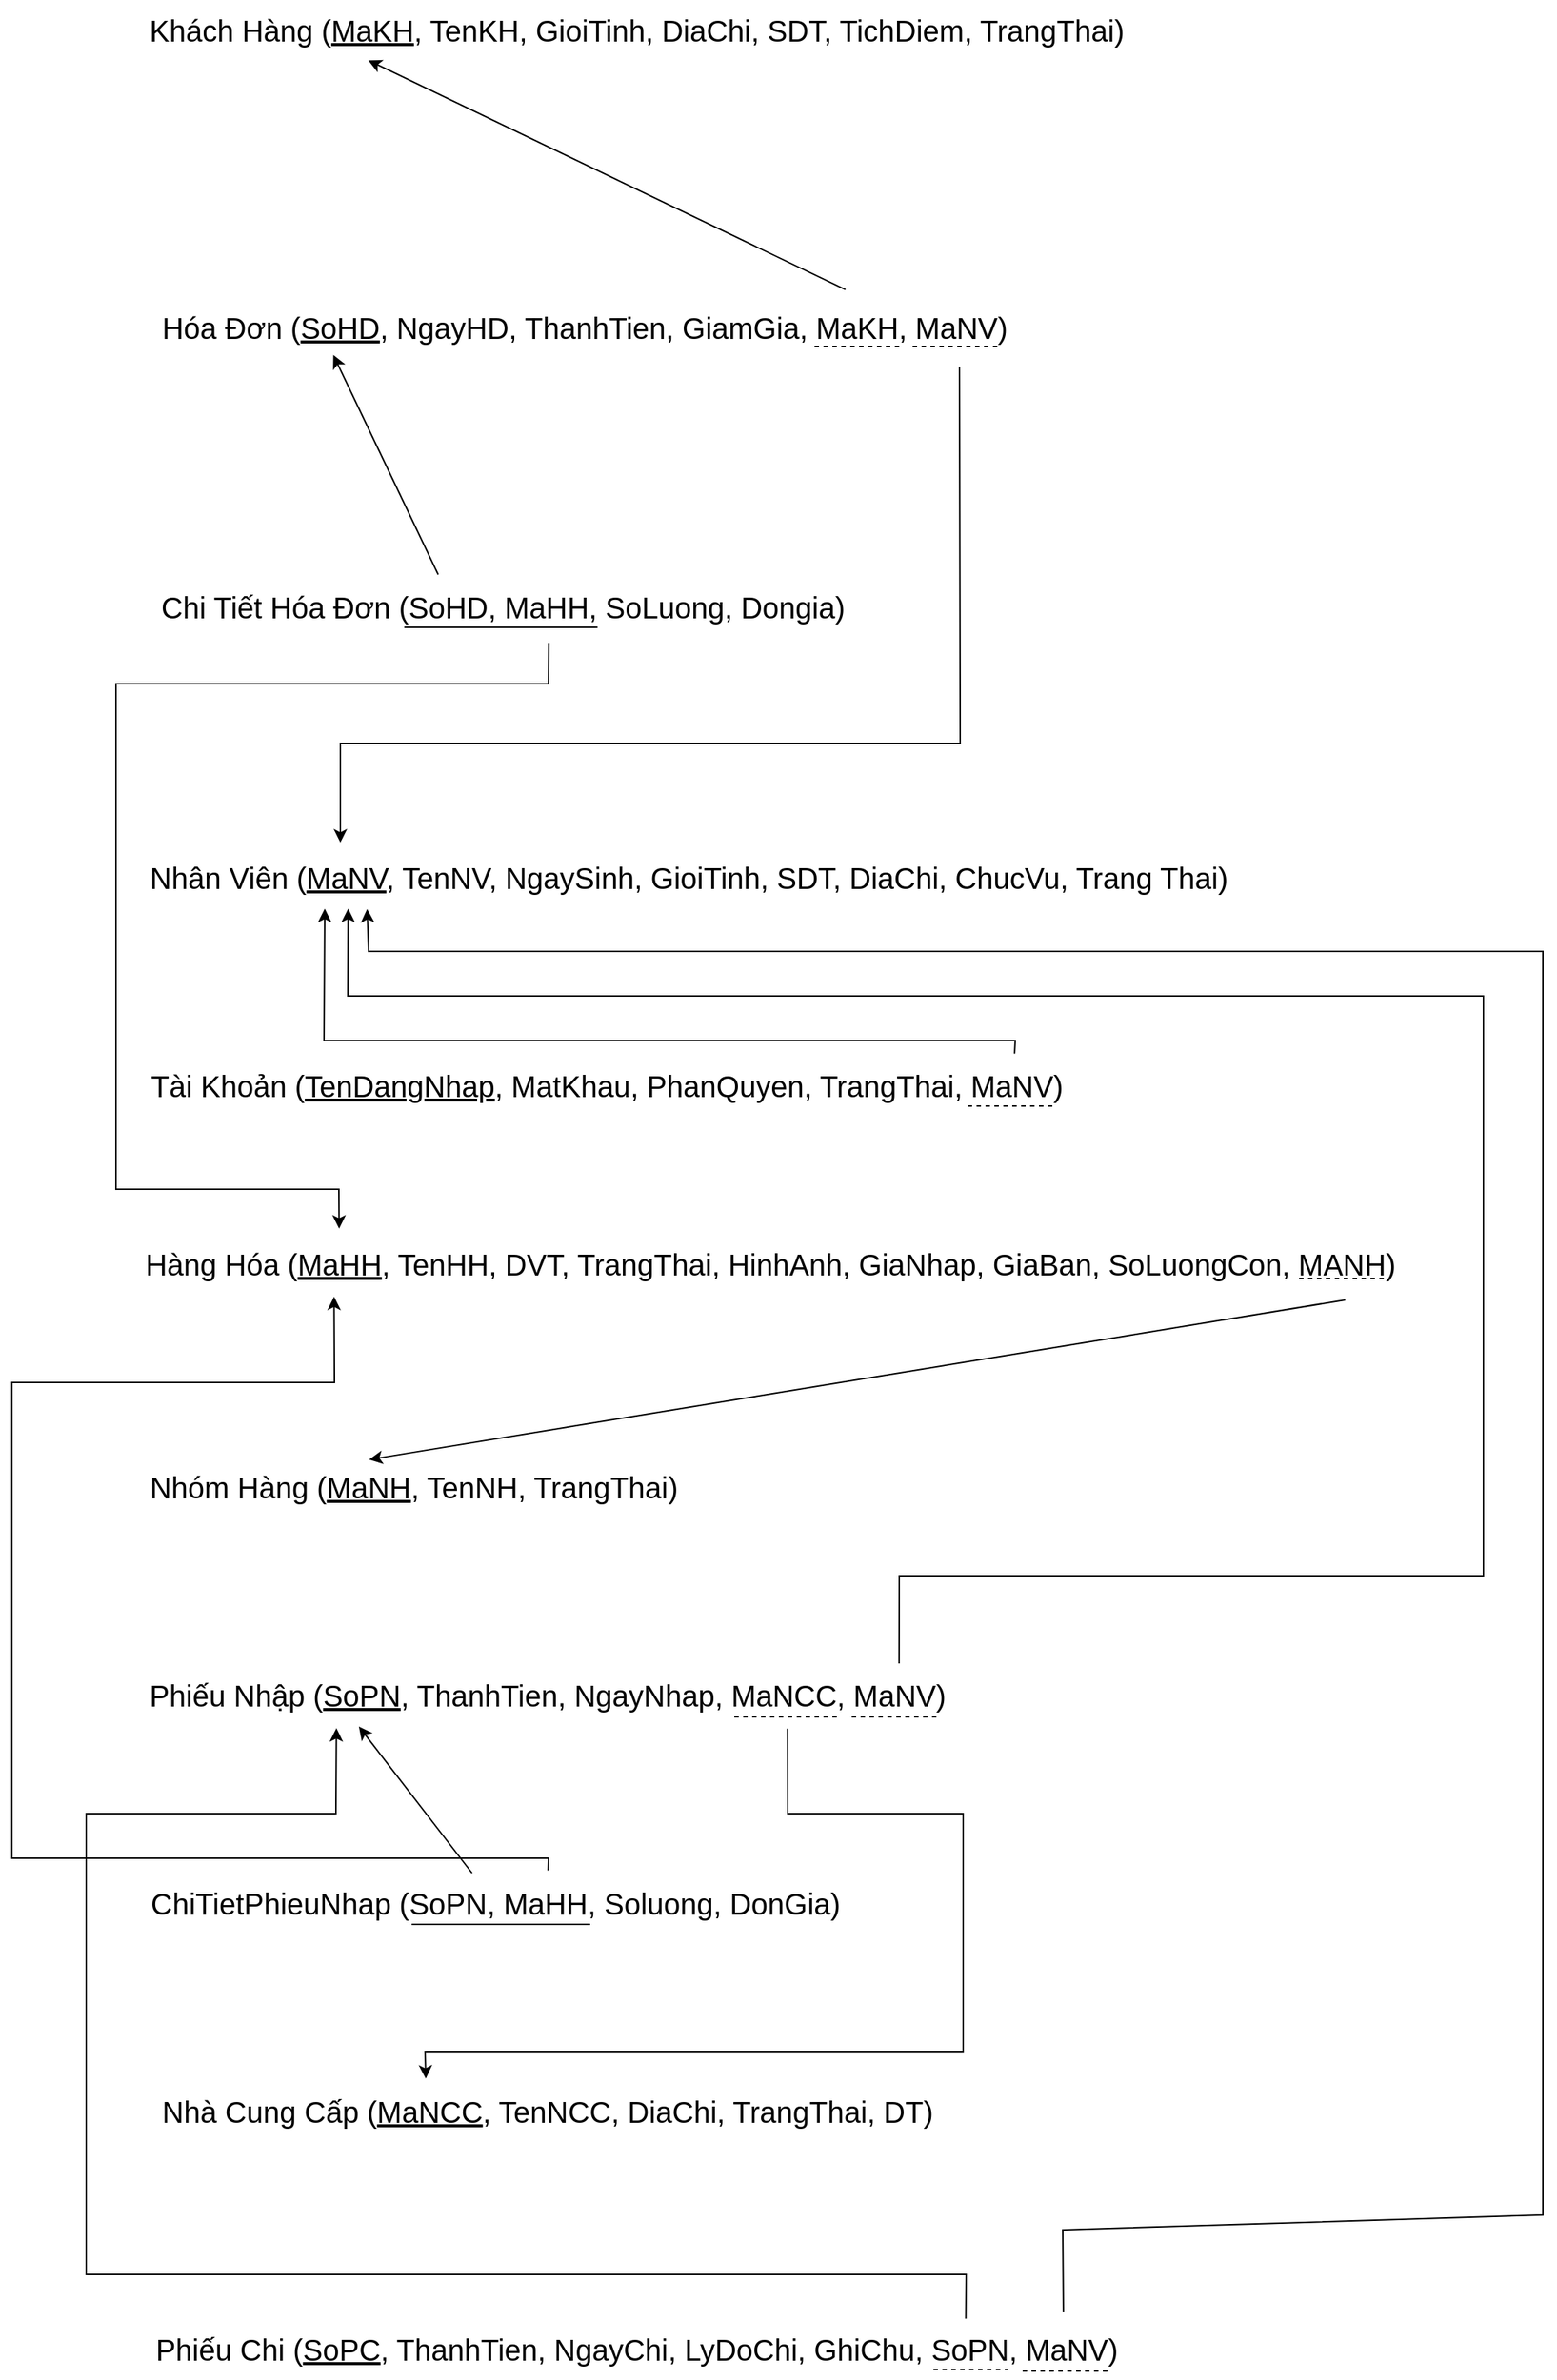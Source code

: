 <mxfile version="20.8.16" type="device" pages="2"><diagram name="Lược đồ CSDL" id="iI4h662x8U50Ogk-0lyd"><mxGraphModel dx="2330" dy="966" grid="1" gridSize="10" guides="1" tooltips="1" connect="1" arrows="1" fold="1" page="1" pageScale="1" pageWidth="850" pageHeight="100" math="0" shadow="0"><root><mxCell id="0"/><mxCell id="1" parent="0"/><mxCell id="EaXYd_IIdbG5NOTQgJun-1" value="Khách Hàng (&lt;u&gt;MaKH&lt;/u&gt;, TenKH, GioiTinh, DiaChi, SDT, TichDiem, TrangThai)" style="text;html=1;align=center;verticalAlign=middle;resizable=0;points=[];autosize=1;strokeColor=none;fillColor=none;fontSize=20;" parent="1" vertex="1"><mxGeometry x="-470" y="-60" width="680" height="40" as="geometry"/></mxCell><mxCell id="EaXYd_IIdbG5NOTQgJun-4" value="Hóa Đơn (&lt;u&gt;SoHD&lt;/u&gt;, NgayHD, ThanhTien, GiamGia, MaKH, MaNV)" style="text;html=1;align=center;verticalAlign=middle;resizable=0;points=[];autosize=1;strokeColor=none;fillColor=none;fontSize=20;" parent="1" vertex="1"><mxGeometry x="-460" y="140" width="590" height="40" as="geometry"/></mxCell><mxCell id="EaXYd_IIdbG5NOTQgJun-5" value="Chi Tiết Hóa Đơn (SoHD, MaHH, SoLuong, Dongia)" style="text;html=1;align=center;verticalAlign=middle;resizable=0;points=[];autosize=1;strokeColor=none;fillColor=none;fontSize=20;" parent="1" vertex="1"><mxGeometry x="-460" y="328" width="480" height="40" as="geometry"/></mxCell><mxCell id="EaXYd_IIdbG5NOTQgJun-6" value="Hàng Hóa (&lt;u&gt;MaHH&lt;/u&gt;, TenHH, DVT, TrangThai, HinhAnh, GiaNhap, GiaBan, SoLuongCon, MANH)" style="text;html=1;align=center;verticalAlign=middle;resizable=0;points=[];autosize=1;strokeColor=none;fillColor=none;fontSize=20;" parent="1" vertex="1"><mxGeometry x="-470" y="770" width="860" height="40" as="geometry"/></mxCell><mxCell id="EaXYd_IIdbG5NOTQgJun-7" value="Nhóm Hàng (&lt;u&gt;MaNH&lt;/u&gt;, TenNH, TrangThai)" style="text;html=1;align=center;verticalAlign=middle;resizable=0;points=[];autosize=1;strokeColor=none;fillColor=none;fontSize=20;" parent="1" vertex="1"><mxGeometry x="-470" y="920" width="380" height="40" as="geometry"/></mxCell><mxCell id="EaXYd_IIdbG5NOTQgJun-8" value="Nhân Viên (&lt;u&gt;MaNV&lt;/u&gt;, TenNV, NgaySinh, GioiTinh, SDT, DiaChi, ChucVu, Trang Thai)" style="text;html=1;align=center;verticalAlign=middle;resizable=0;points=[];autosize=1;strokeColor=none;fillColor=none;fontSize=20;" parent="1" vertex="1"><mxGeometry x="-470" y="510" width="750" height="40" as="geometry"/></mxCell><mxCell id="EaXYd_IIdbG5NOTQgJun-9" value="Tài Khoản (&lt;u&gt;TenDangNhap&lt;/u&gt;, MatKhau, PhanQuyen, TrangThai, MaNV)" style="text;html=1;align=center;verticalAlign=middle;resizable=0;points=[];autosize=1;strokeColor=none;fillColor=none;fontSize=20;" parent="1" vertex="1"><mxGeometry x="-470" y="650" width="640" height="40" as="geometry"/></mxCell><mxCell id="EaXYd_IIdbG5NOTQgJun-10" value="Phiếu Chi (&lt;u&gt;SoPC&lt;/u&gt;, ThanhTien, NgayChi, LyDoChi, GhiChu, SoPN, MaNV)" style="text;html=1;align=center;verticalAlign=middle;resizable=0;points=[];autosize=1;strokeColor=none;fillColor=none;fontSize=20;" parent="1" vertex="1"><mxGeometry x="-465" y="1500" width="670" height="40" as="geometry"/></mxCell><mxCell id="EaXYd_IIdbG5NOTQgJun-11" value="Phiếu Nhập (&lt;u&gt;SoPN&lt;/u&gt;, ThanhTien, NgayNhap, MaNCC, MaNV)" style="text;html=1;align=center;verticalAlign=middle;resizable=0;points=[];autosize=1;strokeColor=none;fillColor=none;fontSize=20;" parent="1" vertex="1"><mxGeometry x="-470" y="1060" width="560" height="40" as="geometry"/></mxCell><mxCell id="EaXYd_IIdbG5NOTQgJun-12" value="ChiTietPhieuNhap (SoPN, MaHH, Soluong, DonGia)" style="text;html=1;align=center;verticalAlign=middle;resizable=0;points=[];autosize=1;strokeColor=none;fillColor=none;fontSize=20;" parent="1" vertex="1"><mxGeometry x="-470" y="1200" width="490" height="40" as="geometry"/></mxCell><mxCell id="EaXYd_IIdbG5NOTQgJun-15" value="Nhà Cung Cấp (&lt;u&gt;MaNCC&lt;/u&gt;, TenNCC, DiaChi, TrangThai, DT)" style="text;html=1;align=center;verticalAlign=middle;resizable=0;points=[];autosize=1;strokeColor=none;fillColor=none;fontSize=20;" parent="1" vertex="1"><mxGeometry x="-460" y="1340" width="540" height="40" as="geometry"/></mxCell><mxCell id="EaXYd_IIdbG5NOTQgJun-16" value="" style="endArrow=none;dashed=1;html=1;rounded=0;fontSize=20;" parent="1" edge="1"><mxGeometry width="50" height="50" relative="1" as="geometry"><mxPoint x="-10" y="173" as="sourcePoint"/><mxPoint x="50" y="173" as="targetPoint"/></mxGeometry></mxCell><mxCell id="EaXYd_IIdbG5NOTQgJun-17" value="" style="endArrow=none;dashed=1;html=1;rounded=0;fontSize=20;" parent="1" edge="1"><mxGeometry width="50" height="50" relative="1" as="geometry"><mxPoint x="56" y="173" as="sourcePoint"/><mxPoint x="116" y="173" as="targetPoint"/></mxGeometry></mxCell><mxCell id="EaXYd_IIdbG5NOTQgJun-20" value="" style="endArrow=none;html=1;rounded=0;fontSize=20;" parent="1" edge="1"><mxGeometry width="50" height="50" relative="1" as="geometry"><mxPoint x="-286" y="362" as="sourcePoint"/><mxPoint x="-156" y="362" as="targetPoint"/></mxGeometry></mxCell><mxCell id="EaXYd_IIdbG5NOTQgJun-25" value="" style="endArrow=none;dashed=1;html=1;rounded=0;fontSize=20;" parent="1" edge="1"><mxGeometry width="50" height="50" relative="1" as="geometry"><mxPoint x="316" y="800" as="sourcePoint"/><mxPoint x="376" y="800" as="targetPoint"/></mxGeometry></mxCell><mxCell id="EaXYd_IIdbG5NOTQgJun-28" value="" style="endArrow=none;dashed=1;html=1;rounded=0;fontSize=20;" parent="1" edge="1"><mxGeometry width="50" height="50" relative="1" as="geometry"><mxPoint x="93" y="684" as="sourcePoint"/><mxPoint x="153" y="684" as="targetPoint"/></mxGeometry></mxCell><mxCell id="EaXYd_IIdbG5NOTQgJun-29" value="" style="endArrow=none;dashed=1;html=1;rounded=0;fontSize=20;" parent="1" edge="1"><mxGeometry width="50" height="50" relative="1" as="geometry"><mxPoint x="130" y="1535" as="sourcePoint"/><mxPoint x="190" y="1535" as="targetPoint"/></mxGeometry></mxCell><mxCell id="EaXYd_IIdbG5NOTQgJun-31" value="" style="endArrow=none;dashed=1;html=1;rounded=0;fontSize=20;" parent="1" edge="1"><mxGeometry width="50" height="50" relative="1" as="geometry"><mxPoint x="70" y="1534" as="sourcePoint"/><mxPoint x="120" y="1534" as="targetPoint"/></mxGeometry></mxCell><mxCell id="EaXYd_IIdbG5NOTQgJun-32" value="" style="endArrow=none;dashed=1;html=1;rounded=0;fontSize=20;" parent="1" edge="1"><mxGeometry width="50" height="50" relative="1" as="geometry"><mxPoint x="-64" y="1094.84" as="sourcePoint"/><mxPoint x="6" y="1094.84" as="targetPoint"/></mxGeometry></mxCell><mxCell id="EaXYd_IIdbG5NOTQgJun-33" value="" style="endArrow=none;dashed=1;html=1;rounded=0;fontSize=20;" parent="1" edge="1"><mxGeometry width="50" height="50" relative="1" as="geometry"><mxPoint x="15" y="1094.84" as="sourcePoint"/><mxPoint x="75" y="1094.84" as="targetPoint"/></mxGeometry></mxCell><mxCell id="EaXYd_IIdbG5NOTQgJun-37" value="" style="endArrow=none;html=1;rounded=0;fontSize=20;" parent="1" edge="1"><mxGeometry width="50" height="50" relative="1" as="geometry"><mxPoint x="-281" y="1234.56" as="sourcePoint"/><mxPoint x="-161" y="1234.56" as="targetPoint"/></mxGeometry></mxCell><mxCell id="luoE_QwDmBYeNjBiqmNc-1" value="" style="endArrow=classic;html=1;rounded=0;exitX=0.798;exitY=-0.129;exitDx=0;exitDy=0;exitPerimeter=0;entryX=0.235;entryY=1.015;entryDx=0;entryDy=0;entryPerimeter=0;" edge="1" parent="1" source="EaXYd_IIdbG5NOTQgJun-4" target="EaXYd_IIdbG5NOTQgJun-1"><mxGeometry width="50" height="50" relative="1" as="geometry"><mxPoint x="-670" y="140" as="sourcePoint"/><mxPoint x="-620" y="90" as="targetPoint"/></mxGeometry></mxCell><mxCell id="luoE_QwDmBYeNjBiqmNc-2" value="" style="endArrow=classic;html=1;rounded=0;exitX=0.41;exitY=-0.037;exitDx=0;exitDy=0;exitPerimeter=0;entryX=0.214;entryY=0.97;entryDx=0;entryDy=0;entryPerimeter=0;" edge="1" parent="1" source="EaXYd_IIdbG5NOTQgJun-5" target="EaXYd_IIdbG5NOTQgJun-4"><mxGeometry width="50" height="50" relative="1" as="geometry"><mxPoint x="-340" y="210" as="sourcePoint"/><mxPoint x="-290" y="160" as="targetPoint"/></mxGeometry></mxCell><mxCell id="luoE_QwDmBYeNjBiqmNc-3" value="" style="endArrow=classic;html=1;rounded=0;exitX=0.928;exitY=1.169;exitDx=0;exitDy=0;exitPerimeter=0;entryX=0.188;entryY=-0.081;entryDx=0;entryDy=0;entryPerimeter=0;" edge="1" parent="1" source="EaXYd_IIdbG5NOTQgJun-4" target="EaXYd_IIdbG5NOTQgJun-8"><mxGeometry width="50" height="50" relative="1" as="geometry"><mxPoint x="-330" y="220" as="sourcePoint"/><mxPoint x="-280" y="170" as="targetPoint"/><Array as="points"><mxPoint x="88" y="440"/><mxPoint x="-329" y="440"/></Array></mxGeometry></mxCell><mxCell id="luoE_QwDmBYeNjBiqmNc-4" value="" style="endArrow=classic;html=1;rounded=0;exitX=0.565;exitY=1.113;exitDx=0;exitDy=0;exitPerimeter=0;entryX=0.163;entryY=-0.088;entryDx=0;entryDy=0;entryPerimeter=0;" edge="1" parent="1" source="EaXYd_IIdbG5NOTQgJun-5" target="EaXYd_IIdbG5NOTQgJun-6"><mxGeometry width="50" height="50" relative="1" as="geometry"><mxPoint x="-320" y="230" as="sourcePoint"/><mxPoint x="-270" y="180" as="targetPoint"/><Array as="points"><mxPoint x="-189" y="400"/><mxPoint x="-480" y="400"/><mxPoint x="-480" y="740"/><mxPoint x="-330" y="740"/></Array></mxGeometry></mxCell><mxCell id="luoE_QwDmBYeNjBiqmNc-5" value="" style="endArrow=classic;html=1;rounded=0;exitX=0.95;exitY=1.112;exitDx=0;exitDy=0;exitPerimeter=0;entryX=0.422;entryY=0.046;entryDx=0;entryDy=0;entryPerimeter=0;" edge="1" parent="1" source="EaXYd_IIdbG5NOTQgJun-6" target="EaXYd_IIdbG5NOTQgJun-7"><mxGeometry width="50" height="50" relative="1" as="geometry"><mxPoint y="810" as="sourcePoint"/><mxPoint x="50" y="760" as="targetPoint"/></mxGeometry></mxCell><mxCell id="luoE_QwDmBYeNjBiqmNc-6" value="" style="endArrow=classic;html=1;rounded=0;exitX=0.929;exitY=-0.031;exitDx=0;exitDy=0;exitPerimeter=0;entryX=0.174;entryY=1.032;entryDx=0;entryDy=0;entryPerimeter=0;" edge="1" parent="1" source="EaXYd_IIdbG5NOTQgJun-9" target="EaXYd_IIdbG5NOTQgJun-8"><mxGeometry width="50" height="50" relative="1" as="geometry"><mxPoint x="-20" y="620" as="sourcePoint"/><mxPoint x="30" y="570" as="targetPoint"/><Array as="points"><mxPoint x="125" y="640"/><mxPoint x="-340" y="640"/></Array></mxGeometry></mxCell><mxCell id="luoE_QwDmBYeNjBiqmNc-7" value="" style="endArrow=classic;html=1;rounded=0;entryX=0.274;entryY=1.035;entryDx=0;entryDy=0;entryPerimeter=0;" edge="1" parent="1" source="EaXYd_IIdbG5NOTQgJun-12" target="EaXYd_IIdbG5NOTQgJun-11"><mxGeometry width="50" height="50" relative="1" as="geometry"><mxPoint x="-650" y="1090" as="sourcePoint"/><mxPoint x="-600" y="1040" as="targetPoint"/></mxGeometry></mxCell><mxCell id="luoE_QwDmBYeNjBiqmNc-8" value="" style="endArrow=classic;html=1;rounded=0;entryX=0.195;entryY=1.032;entryDx=0;entryDy=0;entryPerimeter=0;exitX=0.923;exitY=-0.025;exitDx=0;exitDy=0;exitPerimeter=0;" edge="1" parent="1" source="EaXYd_IIdbG5NOTQgJun-11" target="EaXYd_IIdbG5NOTQgJun-8"><mxGeometry width="50" height="50" relative="1" as="geometry"><mxPoint x="196.12" y="1048.6" as="sourcePoint"/><mxPoint x="120.0" y="950.0" as="targetPoint"/><Array as="points"><mxPoint x="47" y="1000"/><mxPoint x="440" y="1000"/><mxPoint x="440" y="610"/><mxPoint x="-324" y="610"/></Array></mxGeometry></mxCell><mxCell id="luoE_QwDmBYeNjBiqmNc-9" value="" style="endArrow=classic;html=1;rounded=0;entryX=0.349;entryY=-0.043;entryDx=0;entryDy=0;entryPerimeter=0;exitX=0.789;exitY=1.071;exitDx=0;exitDy=0;exitPerimeter=0;" edge="1" parent="1" source="EaXYd_IIdbG5NOTQgJun-11" target="EaXYd_IIdbG5NOTQgJun-15"><mxGeometry width="50" height="50" relative="1" as="geometry"><mxPoint x="-220.44" y="1220" as="sourcePoint"/><mxPoint x="-296.56" y="1121.4" as="targetPoint"/><Array as="points"><mxPoint x="-28" y="1160"/><mxPoint x="90" y="1160"/><mxPoint x="90" y="1320"/><mxPoint x="-272" y="1320"/></Array></mxGeometry></mxCell><mxCell id="luoE_QwDmBYeNjBiqmNc-10" value="" style="endArrow=classic;html=1;rounded=0;entryX=0.247;entryY=1.063;entryDx=0;entryDy=0;entryPerimeter=0;exitX=0.831;exitY=-0.007;exitDx=0;exitDy=0;exitPerimeter=0;" edge="1" parent="1" source="EaXYd_IIdbG5NOTQgJun-10" target="EaXYd_IIdbG5NOTQgJun-11"><mxGeometry width="50" height="50" relative="1" as="geometry"><mxPoint x="-210.44" y="1230" as="sourcePoint"/><mxPoint x="-286.56" y="1131.4" as="targetPoint"/><Array as="points"><mxPoint x="92" y="1470"/><mxPoint x="-500" y="1470"/><mxPoint x="-500" y="1160"/><mxPoint x="-332" y="1160"/></Array></mxGeometry></mxCell><mxCell id="luoE_QwDmBYeNjBiqmNc-11" value="" style="endArrow=classic;html=1;rounded=0;entryX=0.212;entryY=1.037;entryDx=0;entryDy=0;entryPerimeter=0;exitX=0.929;exitY=-0.113;exitDx=0;exitDy=0;exitPerimeter=0;" edge="1" parent="1" source="EaXYd_IIdbG5NOTQgJun-10" target="EaXYd_IIdbG5NOTQgJun-8"><mxGeometry width="50" height="50" relative="1" as="geometry"><mxPoint x="186.12" y="1478.6" as="sourcePoint"/><mxPoint x="110.0" y="1380" as="targetPoint"/><Array as="points"><mxPoint x="157" y="1440"/><mxPoint x="480" y="1430"/><mxPoint x="480" y="580"/><mxPoint x="-310" y="580"/></Array></mxGeometry></mxCell><mxCell id="luoE_QwDmBYeNjBiqmNc-12" value="" style="endArrow=classic;html=1;rounded=0;entryX=0.159;entryY=1.056;entryDx=0;entryDy=0;entryPerimeter=0;exitX=0.573;exitY=-0.044;exitDx=0;exitDy=0;exitPerimeter=0;" edge="1" parent="1" source="EaXYd_IIdbG5NOTQgJun-12" target="EaXYd_IIdbG5NOTQgJun-6"><mxGeometry width="50" height="50" relative="1" as="geometry"><mxPoint x="-190.44" y="1250" as="sourcePoint"/><mxPoint x="-266.56" y="1151.4" as="targetPoint"/><Array as="points"><mxPoint x="-189" y="1190"/><mxPoint x="-550" y="1190"/><mxPoint x="-550" y="870"/><mxPoint x="-333" y="870"/></Array></mxGeometry></mxCell></root></mxGraphModel></diagram><diagram id="dpKuymbj_HXGleA_G_uc" name="(3.0) DFD lvl2"><mxGraphModel dx="1690" dy="97" grid="1" gridSize="10" guides="1" tooltips="1" connect="1" arrows="1" fold="1" page="1" pageScale="1" pageWidth="850" pageHeight="100" math="0" shadow="0"><root><mxCell id="0"/><mxCell id="1" parent="0"/><mxCell id="9p8satyFdQIVH4j7WVY4-20" style="edgeStyle=orthogonalEdgeStyle;rounded=0;orthogonalLoop=1;jettySize=auto;html=1;exitX=1;exitY=0.5;exitDx=0;exitDy=0;entryX=0;entryY=0.5;entryDx=0;entryDy=0;fontSize=20;" edge="1" parent="1" source="9p8satyFdQIVH4j7WVY4-1" target="9p8satyFdQIVH4j7WVY4-6"><mxGeometry relative="1" as="geometry"/></mxCell><mxCell id="9p8satyFdQIVH4j7WVY4-21" style="edgeStyle=orthogonalEdgeStyle;rounded=0;orthogonalLoop=1;jettySize=auto;html=1;entryX=0.5;entryY=0;entryDx=0;entryDy=0;fontSize=20;" edge="1" parent="1" source="9p8satyFdQIVH4j7WVY4-1" target="9p8satyFdQIVH4j7WVY4-16"><mxGeometry relative="1" as="geometry"/></mxCell><mxCell id="9p8satyFdQIVH4j7WVY4-1" value="" style="ellipse;whiteSpace=wrap;html=1;aspect=fixed;" vertex="1" parent="1"><mxGeometry x="290" y="420" width="80" height="80" as="geometry"/></mxCell><mxCell id="9p8satyFdQIVH4j7WVY4-2" value="" style="endArrow=none;html=1;rounded=0;exitX=0;exitY=0;exitDx=0;exitDy=0;entryX=1;entryY=0;entryDx=0;entryDy=0;" edge="1" parent="1" source="9p8satyFdQIVH4j7WVY4-1" target="9p8satyFdQIVH4j7WVY4-1"><mxGeometry width="50" height="50" relative="1" as="geometry"><mxPoint x="-88.284" y="441.716" as="sourcePoint"/><mxPoint x="-31.716" y="441.716" as="targetPoint"/></mxGeometry></mxCell><mxCell id="9p8satyFdQIVH4j7WVY4-3" value="3.1" style="text;html=1;strokeColor=none;fillColor=none;align=center;verticalAlign=middle;whiteSpace=wrap;rounded=0;" vertex="1" parent="1"><mxGeometry x="320" y="420" width="20" height="10" as="geometry"/></mxCell><mxCell id="9p8satyFdQIVH4j7WVY4-4" value="Lập Phiếu nhập" style="text;html=1;strokeColor=none;fillColor=none;align=center;verticalAlign=middle;whiteSpace=wrap;rounded=0;" vertex="1" parent="1"><mxGeometry x="300" y="445" width="60" height="30" as="geometry"/></mxCell><mxCell id="9p8satyFdQIVH4j7WVY4-18" style="edgeStyle=orthogonalEdgeStyle;rounded=0;orthogonalLoop=1;jettySize=auto;html=1;entryX=0;entryY=0.5;entryDx=0;entryDy=0;fontSize=20;" edge="1" parent="1" source="9p8satyFdQIVH4j7WVY4-5" target="9p8satyFdQIVH4j7WVY4-1"><mxGeometry relative="1" as="geometry"/></mxCell><mxCell id="9p8satyFdQIVH4j7WVY4-29" style="edgeStyle=orthogonalEdgeStyle;rounded=0;orthogonalLoop=1;jettySize=auto;html=1;entryX=0.5;entryY=0;entryDx=0;entryDy=0;fontSize=20;" edge="1" parent="1" source="9p8satyFdQIVH4j7WVY4-5" target="9p8satyFdQIVH4j7WVY4-27"><mxGeometry relative="1" as="geometry"/></mxCell><mxCell id="9p8satyFdQIVH4j7WVY4-5" value="Nhân viên kho" style="rounded=0;whiteSpace=wrap;html=1;" vertex="1" parent="1"><mxGeometry x="-50" y="440" width="130" height="40" as="geometry"/></mxCell><mxCell id="9p8satyFdQIVH4j7WVY4-6" value="Phiếu nhập" style="shape=partialRectangle;whiteSpace=wrap;html=1;left=0;right=0;fillColor=none;" vertex="1" parent="1"><mxGeometry x="510" y="440" width="120" height="40" as="geometry"/></mxCell><mxCell id="9p8satyFdQIVH4j7WVY4-7" value="Phiếu chi" style="shape=partialRectangle;whiteSpace=wrap;html=1;left=0;right=0;fillColor=none;" vertex="1" parent="1"><mxGeometry x="270" y="770" width="120" height="40" as="geometry"/></mxCell><mxCell id="9p8satyFdQIVH4j7WVY4-24" style="edgeStyle=orthogonalEdgeStyle;rounded=0;orthogonalLoop=1;jettySize=auto;html=1;exitX=1;exitY=0.5;exitDx=0;exitDy=0;entryX=0;entryY=0.5;entryDx=0;entryDy=0;fontSize=20;" edge="1" parent="1" source="9p8satyFdQIVH4j7WVY4-14" target="9p8satyFdQIVH4j7WVY4-23"><mxGeometry relative="1" as="geometry"/></mxCell><mxCell id="9p8satyFdQIVH4j7WVY4-14" value="" style="ellipse;whiteSpace=wrap;html=1;aspect=fixed;" vertex="1" parent="1"><mxGeometry x="290" y="590" width="80" height="80" as="geometry"/></mxCell><mxCell id="9p8satyFdQIVH4j7WVY4-15" value="" style="endArrow=none;html=1;rounded=0;exitX=0;exitY=0;exitDx=0;exitDy=0;entryX=1;entryY=0;entryDx=0;entryDy=0;" edge="1" parent="1" source="9p8satyFdQIVH4j7WVY4-14" target="9p8satyFdQIVH4j7WVY4-14"><mxGeometry width="50" height="50" relative="1" as="geometry"><mxPoint x="-88.284" y="611.716" as="sourcePoint"/><mxPoint x="-31.716" y="611.716" as="targetPoint"/></mxGeometry></mxCell><mxCell id="9p8satyFdQIVH4j7WVY4-16" value="3.2" style="text;html=1;strokeColor=none;fillColor=none;align=center;verticalAlign=middle;whiteSpace=wrap;rounded=0;" vertex="1" parent="1"><mxGeometry x="320" y="590" width="20" height="10" as="geometry"/></mxCell><mxCell id="9p8satyFdQIVH4j7WVY4-17" value="Lập Chi tiết PN" style="text;html=1;strokeColor=none;fillColor=none;align=center;verticalAlign=middle;whiteSpace=wrap;rounded=0;" vertex="1" parent="1"><mxGeometry x="300" y="615" width="60" height="30" as="geometry"/></mxCell><mxCell id="9p8satyFdQIVH4j7WVY4-19" value="Danh sách sản phẩm, thông tin phiếu nhập" style="text;html=1;strokeColor=none;fillColor=none;align=left;verticalAlign=middle;whiteSpace=wrap;rounded=0;" vertex="1" parent="1"><mxGeometry x="80" y="430" width="150" height="30" as="geometry"/></mxCell><mxCell id="9p8satyFdQIVH4j7WVY4-22" value="Chi tiết &lt;br&gt;phiếu nhập" style="text;html=1;strokeColor=none;fillColor=none;align=left;verticalAlign=middle;whiteSpace=wrap;rounded=0;" vertex="1" parent="1"><mxGeometry x="330" y="500" width="70" height="30" as="geometry"/></mxCell><mxCell id="9p8satyFdQIVH4j7WVY4-23" value="Chi tiết Phiếu nhập" style="shape=partialRectangle;whiteSpace=wrap;html=1;left=0;right=0;fillColor=none;" vertex="1" parent="1"><mxGeometry x="510" y="610" width="120" height="40" as="geometry"/></mxCell><mxCell id="9p8satyFdQIVH4j7WVY4-36" style="edgeStyle=orthogonalEdgeStyle;rounded=0;orthogonalLoop=1;jettySize=auto;html=1;entryX=0.5;entryY=0;entryDx=0;entryDy=0;fontSize=20;" edge="1" parent="1" source="9p8satyFdQIVH4j7WVY4-25" target="9p8satyFdQIVH4j7WVY4-34"><mxGeometry relative="1" as="geometry"/></mxCell><mxCell id="9p8satyFdQIVH4j7WVY4-25" value="" style="ellipse;whiteSpace=wrap;html=1;aspect=fixed;" vertex="1" parent="1"><mxGeometry x="-25" y="600" width="80" height="80" as="geometry"/></mxCell><mxCell id="9p8satyFdQIVH4j7WVY4-26" value="" style="endArrow=none;html=1;rounded=0;exitX=0;exitY=0;exitDx=0;exitDy=0;entryX=1;entryY=0;entryDx=0;entryDy=0;" edge="1" parent="1" source="9p8satyFdQIVH4j7WVY4-25" target="9p8satyFdQIVH4j7WVY4-25"><mxGeometry width="50" height="50" relative="1" as="geometry"><mxPoint x="-403.284" y="621.716" as="sourcePoint"/><mxPoint x="-346.716" y="621.716" as="targetPoint"/></mxGeometry></mxCell><mxCell id="9p8satyFdQIVH4j7WVY4-27" value="3.3" style="text;html=1;strokeColor=none;fillColor=none;align=center;verticalAlign=middle;whiteSpace=wrap;rounded=0;" vertex="1" parent="1"><mxGeometry x="5" y="600" width="20" height="10" as="geometry"/></mxCell><mxCell id="9p8satyFdQIVH4j7WVY4-28" value="Thanh toán Phiếu nhập" style="text;html=1;strokeColor=none;fillColor=none;align=center;verticalAlign=middle;whiteSpace=wrap;rounded=0;" vertex="1" parent="1"><mxGeometry x="-15" y="625" width="60" height="30" as="geometry"/></mxCell><mxCell id="9p8satyFdQIVH4j7WVY4-31" value="Yêu cầu thanh toán &lt;br&gt;phiếu nhập, thông tin &lt;br&gt;thanh toán" style="text;html=1;strokeColor=none;fillColor=none;align=left;verticalAlign=middle;whiteSpace=wrap;rounded=0;" vertex="1" parent="1"><mxGeometry x="20" y="490" width="150" height="30" as="geometry"/></mxCell><mxCell id="9p8satyFdQIVH4j7WVY4-40" style="edgeStyle=orthogonalEdgeStyle;rounded=0;orthogonalLoop=1;jettySize=auto;html=1;entryX=0;entryY=0.5;entryDx=0;entryDy=0;fontSize=20;" edge="1" parent="1" source="9p8satyFdQIVH4j7WVY4-32" target="9p8satyFdQIVH4j7WVY4-7"><mxGeometry relative="1" as="geometry"/></mxCell><mxCell id="9p8satyFdQIVH4j7WVY4-32" value="" style="ellipse;whiteSpace=wrap;html=1;aspect=fixed;" vertex="1" parent="1"><mxGeometry x="-25" y="750" width="80" height="80" as="geometry"/></mxCell><mxCell id="9p8satyFdQIVH4j7WVY4-33" value="" style="endArrow=none;html=1;rounded=0;exitX=0;exitY=0;exitDx=0;exitDy=0;entryX=1;entryY=0;entryDx=0;entryDy=0;" edge="1" parent="1" source="9p8satyFdQIVH4j7WVY4-32" target="9p8satyFdQIVH4j7WVY4-32"><mxGeometry width="50" height="50" relative="1" as="geometry"><mxPoint x="-403.284" y="771.716" as="sourcePoint"/><mxPoint x="-346.716" y="771.716" as="targetPoint"/></mxGeometry></mxCell><mxCell id="9p8satyFdQIVH4j7WVY4-34" value="3.4" style="text;html=1;strokeColor=none;fillColor=none;align=center;verticalAlign=middle;whiteSpace=wrap;rounded=0;" vertex="1" parent="1"><mxGeometry x="5" y="750" width="20" height="10" as="geometry"/></mxCell><mxCell id="9p8satyFdQIVH4j7WVY4-35" value="Lập phiếu Chi" style="text;html=1;strokeColor=none;fillColor=none;align=center;verticalAlign=middle;whiteSpace=wrap;rounded=0;" vertex="1" parent="1"><mxGeometry x="-15" y="775" width="60" height="30" as="geometry"/></mxCell><mxCell id="9p8satyFdQIVH4j7WVY4-42" value="Thông tin thanh toán" style="text;html=1;strokeColor=none;fillColor=none;align=left;verticalAlign=middle;whiteSpace=wrap;rounded=0;" vertex="1" parent="1"><mxGeometry x="20" y="680" width="150" height="30" as="geometry"/></mxCell></root></mxGraphModel></diagram></mxfile>